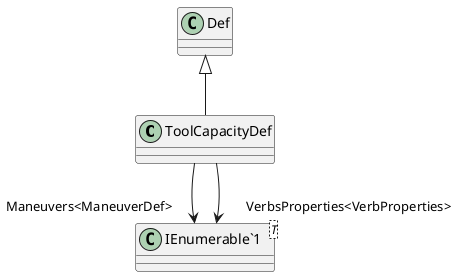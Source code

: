 @startuml
class ToolCapacityDef {
}
class "IEnumerable`1"<T> {
}
Def <|-- ToolCapacityDef
ToolCapacityDef --> "Maneuvers<ManeuverDef>" "IEnumerable`1"
ToolCapacityDef --> "VerbsProperties<VerbProperties>" "IEnumerable`1"
@enduml
